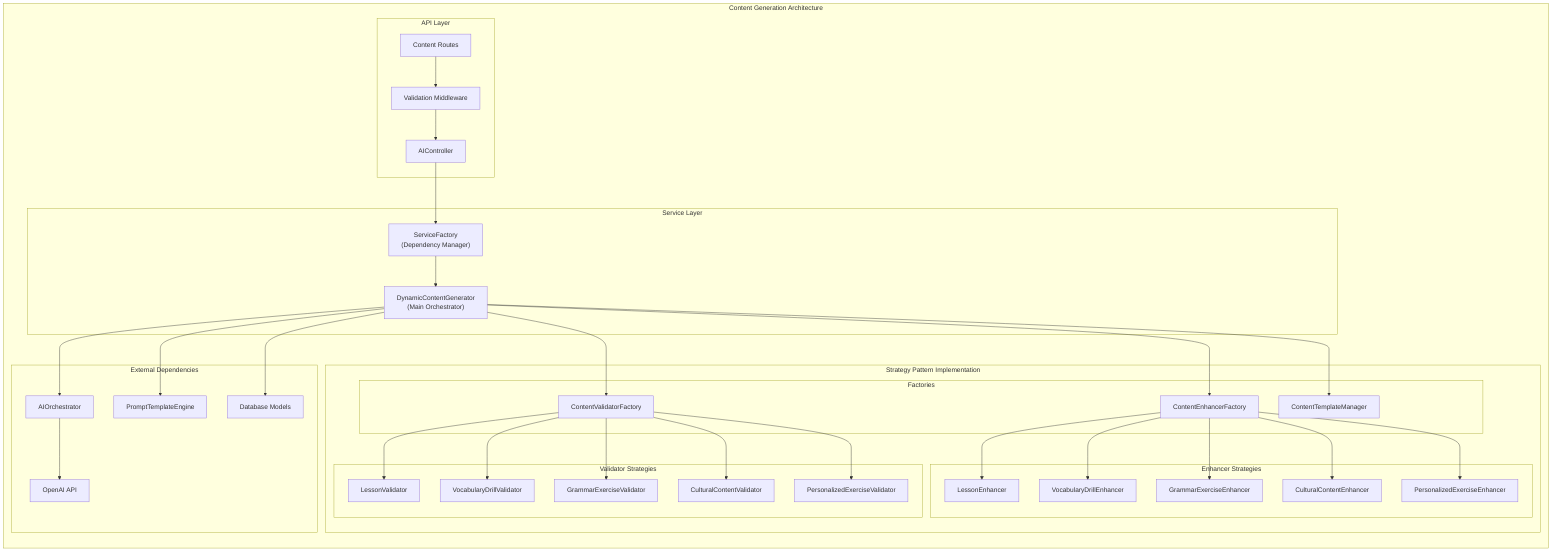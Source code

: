 graph TB
    subgraph "Content Generation Architecture"
        direction TB
        
        subgraph "API Layer"
            AIController["AIController"]
            ContentRoutes["Content Routes"]
            ValidationMiddleware["Validation Middleware"]
        end

        subgraph "Service Layer"
            DynamicContentGenerator["DynamicContentGenerator<br/>(Main Orchestrator)"]
            ServiceFactory["ServiceFactory<br/>(Dependency Manager)"]
        end

        subgraph "Strategy Pattern Implementation"
            direction LR
            
            subgraph "Factories"
                ValidatorFactory["ContentValidatorFactory"]
                EnhancerFactory["ContentEnhancerFactory"]
                TemplateManager["ContentTemplateManager"]
            end

            subgraph "Validator Strategies"
                LessonVal["LessonValidator"]
                VocabVal["VocabularyDrillValidator"]
                GrammarVal["GrammarExerciseValidator"]
                CulturalVal["CulturalContentValidator"]
                PersonalVal["PersonalizedExerciseValidator"]
            end

            subgraph "Enhancer Strategies"
                LessonEnh["LessonEnhancer"]
                VocabEnh["VocabularyDrillEnhancer"]
                GrammarEnh["GrammarExerciseEnhancer"]
                CulturalEnh["CulturalContentEnhancer"]
                PersonalEnh["PersonalizedExerciseEnhancer"]
            end
        end

        subgraph "External Dependencies"
            AIOrchestrator["AIOrchestrator"]
            PromptEngine["PromptTemplateEngine"]
            Database["Database Models"]
            OpenAI["OpenAI API"]
        end

        %% API Layer connections
        ContentRoutes --> ValidationMiddleware
        ValidationMiddleware --> AIController
        AIController --> ServiceFactory

        %% Service Layer connections
        ServiceFactory --> DynamicContentGenerator
        DynamicContentGenerator --> ValidatorFactory
        DynamicContentGenerator --> EnhancerFactory
        DynamicContentGenerator --> TemplateManager
        DynamicContentGenerator --> AIOrchestrator
        DynamicContentGenerator --> PromptEngine

        %% Factory connections
        ValidatorFactory --> LessonVal
        ValidatorFactory --> VocabVal
        ValidatorFactory --> GrammarVal
        ValidatorFactory --> CulturalVal
        ValidatorFactory --> PersonalVal

        EnhancerFactory --> LessonEnh
        EnhancerFactory --> VocabEnh
        EnhancerFactory --> GrammarEnh
        EnhancerFactory --> CulturalEnh
        EnhancerFactory --> PersonalEnh

        %% External dependencies
        AIOrchestrator --> OpenAI
        DynamicContentGenerator --> Database
end